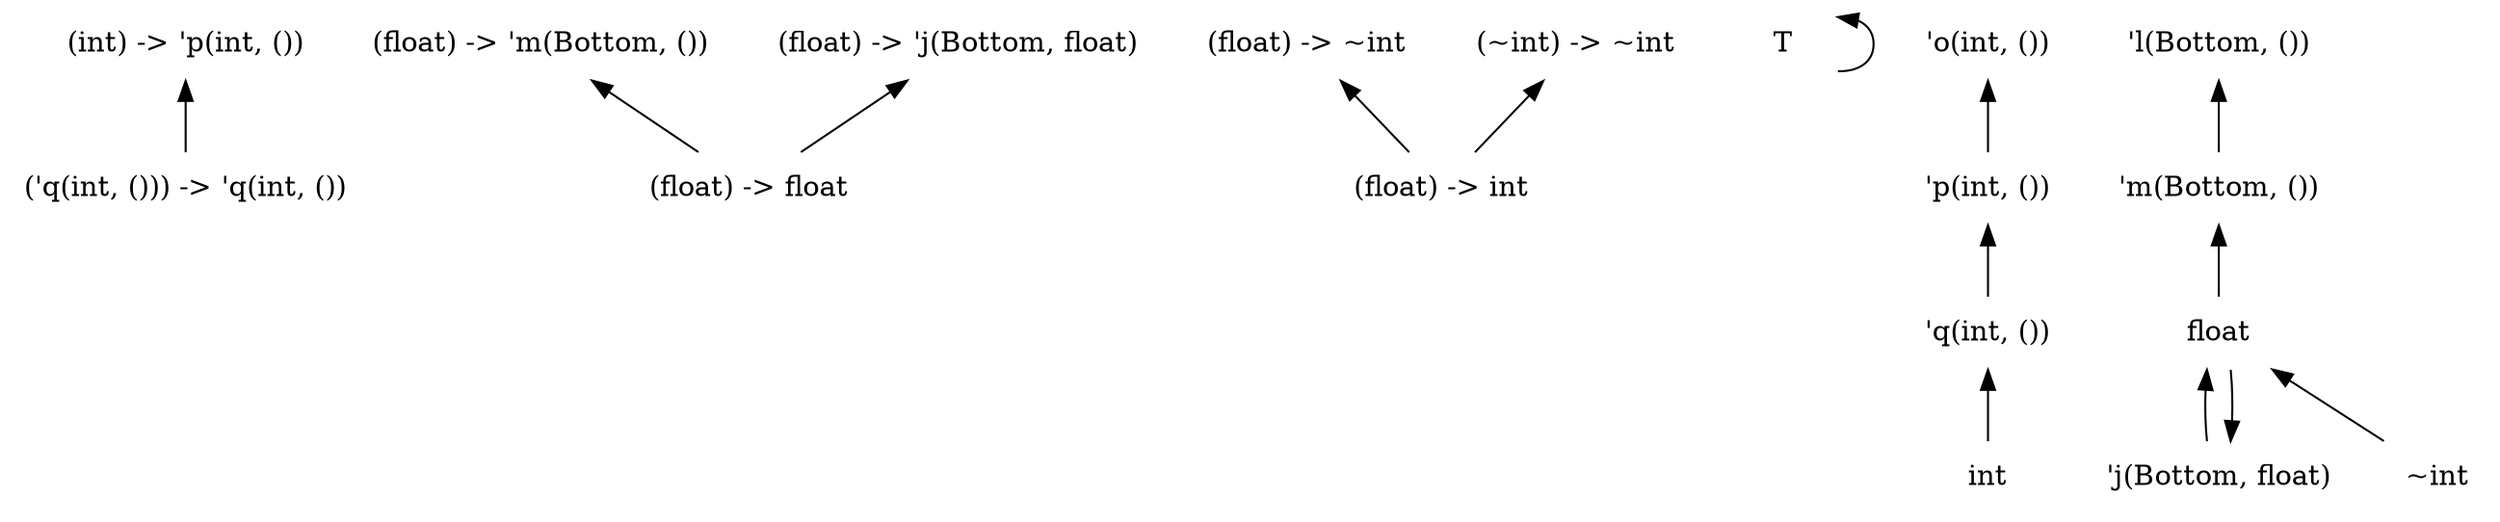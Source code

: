 digraph order {
  graph [
    size = "30,10"
    ];
  node [
    shape = none
    ];
  edge [
    dir = back
    ];
  "('q(int, ())) -> 'q(int, ())"
  "(float) -> 'm(Bottom, ())"
  "(int) -> 'p(int, ())"
  "(float) -> ~int"
  "(~int) -> ~int"
  "(float) -> 'j(Bottom, float)"
  "T"
  "'p(int, ())"
  "'q(int, ())"
  "'m(Bottom, ())"
  "'j(Bottom, float)"
  "'o(int, ())"
  "'l(Bottom, ())"
  "float"
  "int"
  "~int"
  "(float) -> int"
  "(float) -> float"
  "(~int) -> ~int" -> "(float) -> int"
  "(float) -> 'j(Bottom, float)" -> "(float) -> float"
  "(float) -> 'm(Bottom, ())" -> "(float) -> float"
  "T" -> "T"
  "float" -> "'j(Bottom, float)"
  "float" -> "~int"
  "'o(int, ())" -> "'p(int, ())"
  "'q(int, ())" -> "int"
  "'p(int, ())" -> "'q(int, ())"
  "'l(Bottom, ())" -> "'m(Bottom, ())"
  "'m(Bottom, ())" -> "float"
  "'j(Bottom, float)" -> "float"
  "(int) -> 'p(int, ())" -> "('q(int, ())) -> 'q(int, ())"
  "(float) -> ~int" -> "(float) -> int"
}